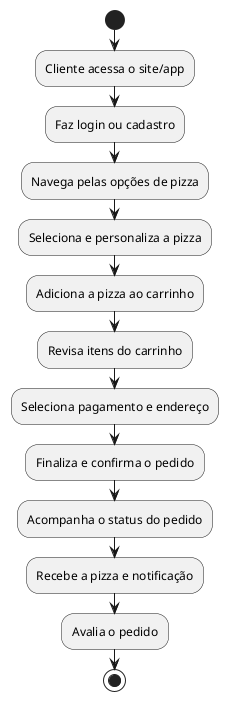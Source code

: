 @startuml
!define RECTANGLE class

skinparam rectangle {
  BackgroundColor #F9F9F9
  BorderColor #333
}

start
:Cliente acessa o site/app;
:Faz login ou cadastro;
:Navega pelas opções de pizza;
:Seleciona e personaliza a pizza;
:Adiciona a pizza ao carrinho;
:Revisa itens do carrinho;
:Seleciona pagamento e endereço;
:Finaliza e confirma o pedido;
:Acompanha o status do pedido;
:Recebe a pizza e notificação;
:Avalia o pedido;
stop

@enduml
